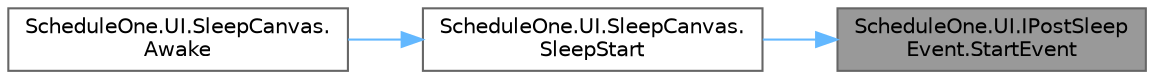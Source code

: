 digraph "ScheduleOne.UI.IPostSleepEvent.StartEvent"
{
 // LATEX_PDF_SIZE
  bgcolor="transparent";
  edge [fontname=Helvetica,fontsize=10,labelfontname=Helvetica,labelfontsize=10];
  node [fontname=Helvetica,fontsize=10,shape=box,height=0.2,width=0.4];
  rankdir="RL";
  Node1 [id="Node000001",label="ScheduleOne.UI.IPostSleep\lEvent.StartEvent",height=0.2,width=0.4,color="gray40", fillcolor="grey60", style="filled", fontcolor="black",tooltip=" "];
  Node1 -> Node2 [id="edge1_Node000001_Node000002",dir="back",color="steelblue1",style="solid",tooltip=" "];
  Node2 [id="Node000002",label="ScheduleOne.UI.SleepCanvas.\lSleepStart",height=0.2,width=0.4,color="grey40", fillcolor="white", style="filled",URL="$class_schedule_one_1_1_u_i_1_1_sleep_canvas.html#ad35d0ec7b2cae926c5144b612a63ddc8",tooltip=" "];
  Node2 -> Node3 [id="edge2_Node000002_Node000003",dir="back",color="steelblue1",style="solid",tooltip=" "];
  Node3 [id="Node000003",label="ScheduleOne.UI.SleepCanvas.\lAwake",height=0.2,width=0.4,color="grey40", fillcolor="white", style="filled",URL="$class_schedule_one_1_1_u_i_1_1_sleep_canvas.html#ad9307aac64f722e3da32afb88c7ce75f",tooltip=" "];
}
